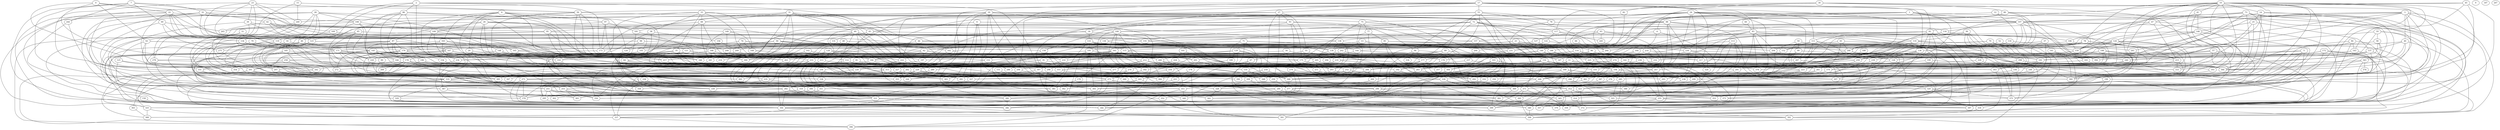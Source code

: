strict graph "gnp_random_graph(400,0.015)" {
0;
1;
2;
3;
4;
5;
6;
7;
8;
9;
10;
11;
12;
13;
14;
15;
16;
17;
18;
19;
20;
21;
22;
23;
24;
25;
26;
27;
28;
29;
30;
31;
32;
33;
34;
35;
36;
37;
38;
39;
40;
41;
42;
43;
44;
45;
46;
47;
48;
49;
50;
51;
52;
53;
54;
55;
56;
57;
58;
59;
60;
61;
62;
63;
64;
65;
66;
67;
68;
69;
70;
71;
72;
73;
74;
75;
76;
77;
78;
79;
80;
81;
82;
83;
84;
85;
86;
87;
88;
89;
90;
91;
92;
93;
94;
95;
96;
97;
98;
99;
100;
101;
102;
103;
104;
105;
106;
107;
108;
109;
110;
111;
112;
113;
114;
115;
116;
117;
118;
119;
120;
121;
122;
123;
124;
125;
126;
127;
128;
129;
130;
131;
132;
133;
134;
135;
136;
137;
138;
139;
140;
141;
142;
143;
144;
145;
146;
147;
148;
149;
150;
151;
152;
153;
154;
155;
156;
157;
158;
159;
160;
161;
162;
163;
164;
165;
166;
167;
168;
169;
170;
171;
172;
173;
174;
175;
176;
177;
178;
179;
180;
181;
182;
183;
184;
185;
186;
187;
188;
189;
190;
191;
192;
193;
194;
195;
196;
197;
198;
199;
200;
201;
202;
203;
204;
205;
206;
207;
208;
209;
210;
211;
212;
213;
214;
215;
216;
217;
218;
219;
220;
221;
222;
223;
224;
225;
226;
227;
228;
229;
230;
231;
232;
233;
234;
235;
236;
237;
238;
239;
240;
241;
242;
243;
244;
245;
246;
247;
248;
249;
250;
251;
252;
253;
254;
255;
256;
257;
258;
259;
260;
261;
262;
263;
264;
265;
266;
267;
268;
269;
270;
271;
272;
273;
274;
275;
276;
277;
278;
279;
280;
281;
282;
283;
284;
285;
286;
287;
288;
289;
290;
291;
292;
293;
294;
295;
296;
297;
298;
299;
300;
301;
302;
303;
304;
305;
306;
307;
308;
309;
310;
311;
312;
313;
314;
315;
316;
317;
318;
319;
320;
321;
322;
323;
324;
325;
326;
327;
328;
329;
330;
331;
332;
333;
334;
335;
336;
337;
338;
339;
340;
341;
342;
343;
344;
345;
346;
347;
348;
349;
350;
351;
352;
353;
354;
355;
356;
357;
358;
359;
360;
361;
362;
363;
364;
365;
366;
367;
368;
369;
370;
371;
372;
373;
374;
375;
376;
377;
378;
379;
380;
381;
382;
383;
384;
385;
386;
387;
388;
389;
390;
391;
392;
393;
394;
395;
396;
397;
398;
399;
0 -- 208  [is_available=True, prob="0.92939100424"];
0 -- 258  [is_available=True, prob="1.0"];
0 -- 228  [is_available=True, prob="0.340381976486"];
0 -- 54  [is_available=True, prob="0.585054663829"];
0 -- 22  [is_available=True, prob="0.161311339192"];
1 -- 162  [is_available=True, prob="0.40248143947"];
1 -- 4  [is_available=True, prob="1.0"];
1 -- 230  [is_available=True, prob="0.202293375229"];
1 -- 231  [is_available=True, prob="0.721437544404"];
1 -- 107  [is_available=True, prob="0.897914541583"];
1 -- 336  [is_available=True, prob="0.517529974452"];
1 -- 372  [is_available=True, prob="1.0"];
1 -- 381  [is_available=True, prob="0.042094801797"];
2 -- 162  [is_available=True, prob="0.402881702137"];
2 -- 173  [is_available=True, prob="0.360700127244"];
2 -- 46  [is_available=True, prob="0.122235196315"];
2 -- 16  [is_available=True, prob="0.560894798943"];
2 -- 307  [is_available=True, prob="0.656414197914"];
2 -- 86  [is_available=True, prob="0.466188240769"];
2 -- 349  [is_available=True, prob="1.0"];
3 -- 392  [is_available=True, prob="0.690721235983"];
3 -- 292  [is_available=True, prob="0.448889804018"];
3 -- 263  [is_available=True, prob="1.0"];
3 -- 40  [is_available=True, prob="0.840005399476"];
3 -- 107  [is_available=True, prob="0.492315537097"];
3 -- 397  [is_available=True, prob="0.188293707864"];
3 -- 366  [is_available=True, prob="0.927988001734"];
3 -- 232  [is_available=True, prob="0.047111530235"];
3 -- 241  [is_available=True, prob="0.819091856967"];
3 -- 317  [is_available=True, prob="0.0892585788039"];
4 -- 271  [is_available=True, prob="0.5332632098"];
4 -- 44  [is_available=True, prob="1.0"];
4 -- 217  [is_available=True, prob="0.569405037937"];
5 -- 240  [is_available=True, prob="1.0"];
5 -- 345  [is_available=True, prob="0.961749698402"];
5 -- 314  [is_available=True, prob="0.310432747996"];
5 -- 323  [is_available=True, prob="1.0"];
5 -- 142  [is_available=True, prob="0.160443315684"];
6 -- 281  [is_available=True, prob="0.0510517614631"];
6 -- 43  [is_available=True, prob="1.0"];
6 -- 310  [is_available=True, prob="0.273037471416"];
6 -- 142  [is_available=True, prob="1.0"];
6 -- 327  [is_available=True, prob="0.612764913843"];
7 -- 32  [is_available=True, prob="0.521811530023"];
7 -- 69  [is_available=True, prob="0.882726180403"];
7 -- 169  [is_available=True, prob="0.660631081866"];
7 -- 364  [is_available=True, prob="0.276479623985"];
7 -- 244  [is_available=True, prob="1.0"];
7 -- 381  [is_available=True, prob="0.277932782257"];
8 -- 64  [is_available=True, prob="0.166014071999"];
8 -- 97  [is_available=True, prob="0.659679668671"];
8 -- 163  [is_available=True, prob="0.180341462025"];
8 -- 232  [is_available=True, prob="0.140299723787"];
8 -- 365  [is_available=True, prob="0.868218755028"];
8 -- 340  [is_available=True, prob="0.811291102353"];
8 -- 281  [is_available=True, prob="1.0"];
8 -- 29  [is_available=True, prob="1.0"];
10 -- 193  [is_available=True, prob="0.39399488301"];
10 -- 194  [is_available=True, prob="0.0516138603513"];
10 -- 323  [is_available=True, prob="1.0"];
10 -- 41  [is_available=True, prob="0.43707355283"];
10 -- 299  [is_available=True, prob="0.234520328389"];
10 -- 386  [is_available=True, prob="0.826270920154"];
10 -- 78  [is_available=True, prob="1.0"];
10 -- 383  [is_available=True, prob="0.945974218741"];
10 -- 14  [is_available=True, prob="1.0"];
10 -- 246  [is_available=True, prob="1.0"];
10 -- 393  [is_available=True, prob="0.189943237781"];
10 -- 344  [is_available=True, prob="0.215702672272"];
10 -- 377  [is_available=True, prob="0.11193459743"];
10 -- 283  [is_available=True, prob="0.946014659027"];
10 -- 191  [is_available=True, prob="1.0"];
11 -- 203  [is_available=True, prob="0.763033206945"];
11 -- 299  [is_available=True, prob="0.362562755564"];
11 -- 332  [is_available=True, prob="0.304314092712"];
11 -- 387  [is_available=True, prob="0.450659613026"];
11 -- 223  [is_available=True, prob="0.517628156111"];
11 -- 255  [is_available=True, prob="0.12299839196"];
12 -- 184  [is_available=True, prob="1.0"];
12 -- 274  [is_available=True, prob="0.063204927289"];
12 -- 75  [is_available=True, prob="1.0"];
13 -- 369  [is_available=True, prob="0.167636675982"];
13 -- 202  [is_available=True, prob="1.0"];
13 -- 197  [is_available=True, prob="0.312927563759"];
13 -- 126  [is_available=True, prob="0.826080208074"];
14 -- 124  [is_available=True, prob="0.671444783398"];
14 -- 333  [is_available=True, prob="0.359164257799"];
14 -- 368  [is_available=True, prob="0.425380687921"];
14 -- 372  [is_available=True, prob="0.279436776579"];
14 -- 25  [is_available=True, prob="0.303372851115"];
14 -- 348  [is_available=True, prob="0.116335711626"];
15 -- 56  [is_available=True, prob="0.70058422031"];
15 -- 249  [is_available=True, prob="1.0"];
15 -- 319  [is_available=True, prob="0.0807475949917"];
16 -- 385  [is_available=True, prob="0.148073623902"];
16 -- 282  [is_available=True, prob="0.947549934643"];
16 -- 165  [is_available=True, prob="0.626013504258"];
17 -- 227  [is_available=True, prob="1.0"];
17 -- 165  [is_available=True, prob="0.728549459204"];
17 -- 136  [is_available=True, prob="0.951875667483"];
17 -- 206  [is_available=True, prob="0.614708757042"];
17 -- 273  [is_available=True, prob="1.0"];
17 -- 18  [is_available=True, prob="0.310425579434"];
17 -- 83  [is_available=True, prob="0.145365587739"];
17 -- 244  [is_available=True, prob="0.41435877466"];
17 -- 53  [is_available=True, prob="1.0"];
17 -- 246  [is_available=True, prob="0.39162761781"];
17 -- 27  [is_available=True, prob="0.56290272887"];
17 -- 92  [is_available=True, prob="0.698025073179"];
17 -- 317  [is_available=True, prob="0.571237194462"];
18 -- 296  [is_available=True, prob="0.216209493958"];
18 -- 203  [is_available=True, prob="1.0"];
18 -- 133  [is_available=True, prob="0.253871605754"];
18 -- 222  [is_available=True, prob="0.291928073207"];
19 -- 320  [is_available=True, prob="0.278411200529"];
19 -- 353  [is_available=True, prob="1.0"];
19 -- 58  [is_available=True, prob="0.156509722068"];
19 -- 394  [is_available=True, prob="0.618486332202"];
19 -- 191  [is_available=True, prob="0.22886860485"];
20 -- 393  [is_available=True, prob="0.181496906787"];
20 -- 322  [is_available=True, prob="0.0745856936515"];
20 -- 231  [is_available=True, prob="0.224715563188"];
20 -- 380  [is_available=True, prob="1.0"];
20 -- 173  [is_available=True, prob="0.406673480691"];
20 -- 83  [is_available=True, prob="1.0"];
20 -- 213  [is_available=True, prob="0.548926120652"];
20 -- 377  [is_available=True, prob="1.0"];
20 -- 88  [is_available=True, prob="0.962954045424"];
20 -- 313  [is_available=True, prob="1.0"];
20 -- 123  [is_available=True, prob="0.356422555934"];
20 -- 284  [is_available=True, prob="0.191776721095"];
21 -- 96  [is_available=True, prob="0.456699107752"];
21 -- 132  [is_available=True, prob="1.0"];
21 -- 147  [is_available=True, prob="1.0"];
21 -- 247  [is_available=True, prob="0.616401544592"];
21 -- 188  [is_available=True, prob="1.0"];
21 -- 62  [is_available=True, prob="1.0"];
22 -- 203  [is_available=True, prob="0.895050405786"];
22 -- 134  [is_available=True, prob="1.0"];
22 -- 139  [is_available=True, prob="0.89208007441"];
22 -- 108  [is_available=True, prob="0.484795593998"];
22 -- 119  [is_available=True, prob="0.648232947293"];
22 -- 344  [is_available=True, prob="1.0"];
22 -- 331  [is_available=True, prob="0.453833568317"];
22 -- 123  [is_available=True, prob="0.6226794958"];
23 -- 39  [is_available=True, prob="0.713291138244"];
23 -- 338  [is_available=True, prob="1.0"];
23 -- 278  [is_available=True, prob="0.105889472391"];
23 -- 217  [is_available=True, prob="1.0"];
23 -- 56  [is_available=True, prob="1.0"];
23 -- 153  [is_available=True, prob="0.231215159258"];
23 -- 249  [is_available=True, prob="1.0"];
23 -- 158  [is_available=True, prob="0.564317848879"];
24 -- 139  [is_available=True, prob="0.279642539964"];
24 -- 330  [is_available=True, prob="0.498421890028"];
24 -- 107  [is_available=True, prob="0.865908491723"];
24 -- 306  [is_available=True, prob="0.158924293905"];
24 -- 111  [is_available=True, prob="1.0"];
24 -- 114  [is_available=True, prob="0.0459815874838"];
24 -- 341  [is_available=True, prob="0.935834419145"];
24 -- 183  [is_available=True, prob="0.659682108065"];
24 -- 281  [is_available=True, prob="0.333105436593"];
24 -- 346  [is_available=True, prob="1.0"];
24 -- 94  [is_available=True, prob="0.239768455588"];
24 -- 287  [is_available=True, prob="1.0"];
25 -- 384  [is_available=True, prob="0.497362007872"];
25 -- 137  [is_available=True, prob="1.0"];
25 -- 146  [is_available=True, prob="1.0"];
25 -- 247  [is_available=True, prob="0.577329418432"];
26 -- 229  [is_available=True, prob="0.865887208282"];
26 -- 206  [is_available=True, prob="0.796357868653"];
26 -- 149  [is_available=True, prob="0.666079752724"];
26 -- 150  [is_available=True, prob="0.348071673626"];
26 -- 87  [is_available=True, prob="0.110066636884"];
26 -- 346  [is_available=True, prob="0.454163761092"];
26 -- 159  [is_available=True, prob="1.0"];
27 -- 385  [is_available=True, prob="1.0"];
27 -- 93  [is_available=True, prob="0.788130140109"];
27 -- 55  [is_available=True, prob="1.0"];
27 -- 218  [is_available=True, prob="1.0"];
27 -- 250  [is_available=True, prob="0.78543426383"];
27 -- 222  [is_available=True, prob="0.991859503268"];
28 -- 322  [is_available=True, prob="1.0"];
28 -- 228  [is_available=True, prob="0.546325161507"];
28 -- 325  [is_available=True, prob="1.0"];
28 -- 134  [is_available=True, prob="1.0"];
28 -- 108  [is_available=True, prob="0.674385148481"];
28 -- 365  [is_available=True, prob="0.213237422869"];
28 -- 148  [is_available=True, prob="1.0"];
28 -- 119  [is_available=True, prob="0.0832941284709"];
28 -- 120  [is_available=True, prob="0.574090802448"];
29 -- 378  [is_available=True, prob="1.0"];
29 -- 91  [is_available=True, prob="0.858814396037"];
29 -- 243  [is_available=True, prob="0.4878717499"];
30 -- 368  [is_available=True, prob="0.776588009191"];
30 -- 300  [is_available=True, prob="0.26505341093"];
30 -- 80  [is_available=True, prob="0.892550192757"];
30 -- 82  [is_available=True, prob="0.613914081477"];
30 -- 340  [is_available=True, prob="0.382161602989"];
30 -- 117  [is_available=True, prob="0.721449557574"];
31 -- 68  [is_available=True, prob="1.0"];
31 -- 393  [is_available=True, prob="0.102039000333"];
31 -- 43  [is_available=True, prob="0.228834855553"];
31 -- 49  [is_available=True, prob="0.795662275316"];
31 -- 181  [is_available=True, prob="1.0"];
31 -- 356  [is_available=True, prob="0.659365222813"];
31 -- 378  [is_available=True, prob="1.0"];
31 -- 222  [is_available=True, prob="0.438383469761"];
31 -- 223  [is_available=True, prob="0.308996443029"];
32 -- 386  [is_available=True, prob="0.0215180115918"];
32 -- 167  [is_available=True, prob="0.733362957103"];
32 -- 42  [is_available=True, prob="0.842165107228"];
32 -- 44  [is_available=True, prob="0.688396211107"];
32 -- 115  [is_available=True, prob="1.0"];
32 -- 340  [is_available=True, prob="0.0891888850916"];
32 -- 347  [is_available=True, prob="0.591688962946"];
33 -- 225  [is_available=True, prob="0.828753373365"];
33 -- 35  [is_available=True, prob="1.0"];
33 -- 68  [is_available=True, prob="1.0"];
33 -- 38  [is_available=True, prob="0.534852578891"];
33 -- 168  [is_available=True, prob="0.763942671394"];
33 -- 200  [is_available=True, prob="0.607131342112"];
33 -- 339  [is_available=True, prob="0.123362380348"];
33 -- 184  [is_available=True, prob="0.484287591752"];
33 -- 249  [is_available=True, prob="0.59345146618"];
34 -- 240  [is_available=True, prob="1.0"];
34 -- 258  [is_available=True, prob="0.750722913953"];
34 -- 203  [is_available=True, prob="1.0"];
35 -- 322  [is_available=True, prob="0.672525292963"];
35 -- 228  [is_available=True, prob="0.104367843328"];
35 -- 166  [is_available=True, prob="0.281554137623"];
35 -- 263  [is_available=True, prob="0.278212019945"];
35 -- 283  [is_available=True, prob="0.0653401768052"];
35 -- 316  [is_available=True, prob="0.0200225485499"];
35 -- 254  [is_available=True, prob="0.0874103610492"];
36 -- 226  [is_available=True, prob="0.760210781977"];
36 -- 361  [is_available=True, prob="0.183590521111"];
36 -- 298  [is_available=True, prob="0.140880982663"];
36 -- 110  [is_available=True, prob="0.394180852477"];
36 -- 147  [is_available=True, prob="0.139451117832"];
36 -- 308  [is_available=True, prob="0.977792718768"];
37 -- 200  [is_available=True, prob="0.735398446111"];
37 -- 299  [is_available=True, prob="0.189485141194"];
37 -- 141  [is_available=True, prob="1.0"];
37 -- 191  [is_available=True, prob="1.0"];
38 -- 235  [is_available=True, prob="1.0"];
38 -- 156  [is_available=True, prob="1.0"];
38 -- 395  [is_available=True, prob="0.0342506227476"];
39 -- 274  [is_available=True, prob="0.7406909064"];
39 -- 327  [is_available=True, prob="1.0"];
39 -- 100  [is_available=True, prob="1.0"];
39 -- 278  [is_available=True, prob="1.0"];
40 -- 264  [is_available=True, prob="0.562644405108"];
40 -- 137  [is_available=True, prob="0.412625205487"];
40 -- 398  [is_available=True, prob="0.762774739824"];
40 -- 366  [is_available=True, prob="1.0"];
40 -- 343  [is_available=True, prob="0.978951069002"];
41 -- 193  [is_available=True, prob="0.623139229835"];
41 -- 146  [is_available=True, prob="0.906671717979"];
41 -- 47  [is_available=True, prob="0.178114356405"];
42 -- 105  [is_available=True, prob="0.581803393493"];
42 -- 212  [is_available=True, prob="0.684543355921"];
42 -- 265  [is_available=True, prob="0.914744322834"];
42 -- 188  [is_available=True, prob="0.161605051907"];
42 -- 95  [is_available=True, prob="0.363572449184"];
43 -- 359  [is_available=True, prob="0.000953398810205"];
43 -- 300  [is_available=True, prob="0.474658934426"];
43 -- 155  [is_available=True, prob="1.0"];
43 -- 254  [is_available=True, prob="0.841265238282"];
44 -- 364  [is_available=True, prob="0.533837503065"];
44 -- 202  [is_available=True, prob="0.979378536071"];
45 -- 56  [is_available=True, prob="0.449765900934"];
45 -- 345  [is_available=True, prob="0.630917604045"];
45 -- 159  [is_available=True, prob="0.60969483052"];
45 -- 207  [is_available=True, prob="0.98033112088"];
45 -- 143  [is_available=True, prob="0.914822349481"];
46 -- 263  [is_available=True, prob="1.0"];
46 -- 361  [is_available=True, prob="0.141127248668"];
46 -- 311  [is_available=True, prob="0.528537338613"];
46 -- 378  [is_available=True, prob="0.331922712815"];
46 -- 62  [is_available=True, prob="0.535875558268"];
47 -- 92  [is_available=True, prob="0.465950398127"];
47 -- 205  [is_available=True, prob="1.0"];
47 -- 345  [is_available=True, prob="0.435638848013"];
47 -- 215  [is_available=True, prob="1.0"];
48 -- 264  [is_available=True, prob="0.66802939839"];
48 -- 315  [is_available=True, prob="1.0"];
48 -- 251  [is_available=True, prob="1.0"];
48 -- 337  [is_available=True, prob="0.00618804515914"];
49 -- 192  [is_available=True, prob="0.691670346406"];
49 -- 131  [is_available=True, prob="0.286977697227"];
49 -- 166  [is_available=True, prob="1.0"];
49 -- 327  [is_available=True, prob="1.0"];
49 -- 300  [is_available=True, prob="1.0"];
49 -- 140  [is_available=True, prob="0.108609646946"];
49 -- 81  [is_available=True, prob="0.689625464366"];
49 -- 122  [is_available=True, prob="0.606872671661"];
49 -- 315  [is_available=True, prob="0.785146965474"];
50 -- 326  [is_available=True, prob="1.0"];
50 -- 234  [is_available=True, prob="0.577103722112"];
50 -- 152  [is_available=True, prob="0.251802264656"];
50 -- 277  [is_available=True, prob="0.403573294052"];
50 -- 120  [is_available=True, prob="0.79973488977"];
50 -- 121  [is_available=True, prob="0.604910654665"];
51 -- 399  [is_available=True, prob="0.219392407277"];
51 -- 54  [is_available=True, prob="0.176166101458"];
51 -- 135  [is_available=True, prob="1.0"];
52 -- 375  [is_available=True, prob="1.0"];
52 -- 231  [is_available=True, prob="1.0"];
53 -- 264  [is_available=True, prob="0.00798327549221"];
53 -- 76  [is_available=True, prob="1.0"];
53 -- 109  [is_available=True, prob="0.721475074574"];
53 -- 371  [is_available=True, prob="1.0"];
53 -- 89  [is_available=True, prob="1.0"];
53 -- 153  [is_available=True, prob="0.822991856743"];
53 -- 284  [is_available=True, prob="0.792585555504"];
53 -- 158  [is_available=True, prob="1.0"];
54 -- 354  [is_available=True, prob="0.881037614004"];
54 -- 165  [is_available=True, prob="0.488161268286"];
54 -- 170  [is_available=True, prob="1.0"];
54 -- 273  [is_available=True, prob="0.548319422181"];
54 -- 125  [is_available=True, prob="0.0772093240918"];
55 -- 335  [is_available=True, prob="1.0"];
55 -- 67  [is_available=True, prob="0.290151478124"];
55 -- 175  [is_available=True, prob="1.0"];
56 -- 257  [is_available=True, prob="0.838427013834"];
56 -- 75  [is_available=True, prob="0.80464469934"];
56 -- 272  [is_available=True, prob="0.297242345341"];
56 -- 112  [is_available=True, prob="0.137262169725"];
56 -- 210  [is_available=True, prob="0.0254854876048"];
56 -- 191  [is_available=True, prob="0.717393819973"];
57 -- 177  [is_available=True, prob="1.0"];
57 -- 397  [is_available=True, prob="1.0"];
57 -- 126  [is_available=True, prob="0.0973979596561"];
57 -- 255  [is_available=True, prob="0.723046980181"];
58 -- 168  [is_available=True, prob="1.0"];
58 -- 248  [is_available=True, prob="1.0"];
58 -- 348  [is_available=True, prob="1.0"];
58 -- 333  [is_available=True, prob="0.985482812746"];
59 -- 362  [is_available=True, prob="0.963803949756"];
59 -- 99  [is_available=True, prob="1.0"];
59 -- 204  [is_available=True, prob="0.936803872699"];
59 -- 357  [is_available=True, prob="1.0"];
59 -- 397  [is_available=True, prob="0.342803521886"];
60 -- 83  [is_available=True, prob="0.301917056161"];
61 -- 105  [is_available=True, prob="1.0"];
61 -- 238  [is_available=True, prob="0.76047717273"];
61 -- 190  [is_available=True, prob="1.0"];
61 -- 246  [is_available=True, prob="1.0"];
62 -- 326  [is_available=True, prob="1.0"];
62 -- 197  [is_available=True, prob="0.4314761997"];
62 -- 294  [is_available=True, prob="0.872110013355"];
62 -- 233  [is_available=True, prob="1.0"];
62 -- 333  [is_available=True, prob="0.401586271903"];
62 -- 176  [is_available=True, prob="0.582964139993"];
62 -- 222  [is_available=True, prob="0.151595227026"];
63 -- 293  [is_available=True, prob="1.0"];
63 -- 140  [is_available=True, prob="0.486447518276"];
63 -- 245  [is_available=True, prob="0.0054284005031"];
63 -- 394  [is_available=True, prob="0.269019301691"];
63 -- 127  [is_available=True, prob="0.345153877295"];
64 -- 384  [is_available=True, prob="1.0"];
64 -- 286  [is_available=True, prob="0.122695414676"];
65 -- 383  [is_available=True, prob="0.596558435261"];
65 -- 155  [is_available=True, prob="0.814394544906"];
65 -- 220  [is_available=True, prob="0.870069745933"];
65 -- 251  [is_available=True, prob="0.961807507267"];
65 -- 227  [is_available=True, prob="0.890470971774"];
66 -- 96  [is_available=True, prob="0.150931784492"];
67 -- 306  [is_available=True, prob="0.600979142389"];
67 -- 135  [is_available=True, prob="0.248359830344"];
67 -- 364  [is_available=True, prob="0.358358846799"];
67 -- 174  [is_available=True, prob="1.0"];
68 -- 233  [is_available=True, prob="0.173079254948"];
68 -- 138  [is_available=True, prob="0.248921486901"];
68 -- 341  [is_available=True, prob="0.732264437469"];
68 -- 362  [is_available=True, prob="1.0"];
68 -- 95  [is_available=True, prob="0.800545028301"];
69 -- 275  [is_available=True, prob="0.691328619709"];
69 -- 265  [is_available=True, prob="0.607710719208"];
69 -- 167  [is_available=True, prob="0.197100371188"];
69 -- 305  [is_available=True, prob="1.0"];
70 -- 115  [is_available=True, prob="0.638911077796"];
70 -- 360  [is_available=True, prob="1.0"];
70 -- 393  [is_available=True, prob="1.0"];
70 -- 275  [is_available=True, prob="1.0"];
70 -- 310  [is_available=True, prob="0.148600510981"];
70 -- 280  [is_available=True, prob="0.142551715183"];
71 -- 384  [is_available=True, prob="0.095951526636"];
71 -- 165  [is_available=True, prob="0.852498970592"];
71 -- 232  [is_available=True, prob="0.284910027655"];
71 -- 170  [is_available=True, prob="1.0"];
71 -- 398  [is_available=True, prob="1.0"];
71 -- 144  [is_available=True, prob="0.28386872823"];
71 -- 189  [is_available=True, prob="1.0"];
72 -- 265  [is_available=True, prob="1.0"];
72 -- 177  [is_available=True, prob="0.518226785877"];
72 -- 274  [is_available=True, prob="1.0"];
72 -- 117  [is_available=True, prob="0.477484053945"];
72 -- 184  [is_available=True, prob="0.0383207883458"];
72 -- 186  [is_available=True, prob="1.0"];
72 -- 155  [is_available=True, prob="0.488403045072"];
72 -- 248  [is_available=True, prob="1.0"];
73 -- 373  [is_available=True, prob="0.512070317469"];
73 -- 106  [is_available=True, prob="0.316862870276"];
73 -- 107  [is_available=True, prob="0.291859231037"];
73 -- 366  [is_available=True, prob="0.017348048273"];
73 -- 372  [is_available=True, prob="1.0"];
73 -- 309  [is_available=True, prob="0.474538286482"];
73 -- 343  [is_available=True, prob="0.523262685824"];
73 -- 159  [is_available=True, prob="1.0"];
73 -- 247  [is_available=True, prob="0.152195179666"];
74 -- 162  [is_available=True, prob="0.260555434927"];
74 -- 295  [is_available=True, prob="0.0767289001684"];
74 -- 168  [is_available=True, prob="0.837121092901"];
74 -- 209  [is_available=True, prob="0.30398436715"];
74 -- 177  [is_available=True, prob="0.508480331171"];
74 -- 246  [is_available=True, prob="1.0"];
74 -- 362  [is_available=True, prob="0.403938711584"];
75 -- 384  [is_available=True, prob="0.0806537659581"];
75 -- 359  [is_available=True, prob="0.260419864205"];
75 -- 77  [is_available=True, prob="0.387483494888"];
75 -- 205  [is_available=True, prob="1.0"];
76 -- 292  [is_available=True, prob="0.920027110824"];
76 -- 116  [is_available=True, prob="0.929101721905"];
77 -- 283  [is_available=True, prob="0.577157641751"];
77 -- 85  [is_available=True, prob="0.828166862511"];
77 -- 175  [is_available=True, prob="0.600337388809"];
78 -- 198  [is_available=True, prob="0.147321610983"];
78 -- 167  [is_available=True, prob="0.579245527554"];
78 -- 136  [is_available=True, prob="0.418262215181"];
78 -- 327  [is_available=True, prob="0.697267967221"];
78 -- 232  [is_available=True, prob="0.507333554843"];
78 -- 215  [is_available=True, prob="0.802578378884"];
78 -- 152  [is_available=True, prob="0.708101942842"];
79 -- 145  [is_available=True, prob="0.919417207252"];
79 -- 251  [is_available=True, prob="0.570517867821"];
80 -- 139  [is_available=True, prob="1.0"];
80 -- 337  [is_available=True, prob="1.0"];
80 -- 88  [is_available=True, prob="1.0"];
80 -- 91  [is_available=True, prob="0.757580846112"];
80 -- 286  [is_available=True, prob="1.0"];
80 -- 351  [is_available=True, prob="0.321622805061"];
81 -- 296  [is_available=True, prob="0.426550869336"];
81 -- 371  [is_available=True, prob="0.792341650932"];
81 -- 292  [is_available=True, prob="0.254357200187"];
82 -- 140  [is_available=True, prob="0.860648893145"];
83 -- 291  [is_available=True, prob="0.222245832759"];
83 -- 164  [is_available=True, prob="1.0"];
83 -- 396  [is_available=True, prob="0.480287552589"];
83 -- 106  [is_available=True, prob="0.876508337706"];
83 -- 204  [is_available=True, prob="0.428263075762"];
83 -- 270  [is_available=True, prob="0.96062655478"];
83 -- 207  [is_available=True, prob="0.51970475739"];
83 -- 376  [is_available=True, prob="0.846587092054"];
84 -- 312  [is_available=True, prob="1.0"];
84 -- 344  [is_available=True, prob="0.04174628699"];
84 -- 359  [is_available=True, prob="0.974528891864"];
84 -- 366  [is_available=True, prob="0.616292093665"];
84 -- 143  [is_available=True, prob="0.963762657411"];
85 -- 293  [is_available=True, prob="0.348455825488"];
85 -- 230  [is_available=True, prob="1.0"];
85 -- 135  [is_available=True, prob="0.0655529129933"];
85 -- 373  [is_available=True, prob="1.0"];
85 -- 186  [is_available=True, prob="0.292611922972"];
86 -- 196  [is_available=True, prob="1.0"];
86 -- 108  [is_available=True, prob="0.244586327714"];
86 -- 376  [is_available=True, prob="1.0"];
86 -- 345  [is_available=True, prob="1.0"];
86 -- 90  [is_available=True, prob="0.613796125568"];
86 -- 154  [is_available=True, prob="0.341288370262"];
86 -- 222  [is_available=True, prob="0.94135378878"];
87 -- 227  [is_available=True, prob="0.276729054009"];
87 -- 262  [is_available=True, prob="0.254285709184"];
87 -- 170  [is_available=True, prob="0.081006531635"];
87 -- 253  [is_available=True, prob="0.604200985513"];
87 -- 378  [is_available=True, prob="0.719852072517"];
87 -- 121  [is_available=True, prob="1.0"];
87 -- 220  [is_available=True, prob="0.634219930134"];
87 -- 234  [is_available=True, prob="0.745959301604"];
88 -- 321  [is_available=True, prob="0.837177145747"];
88 -- 100  [is_available=True, prob="0.449563157089"];
88 -- 230  [is_available=True, prob="0.96071780932"];
88 -- 264  [is_available=True, prob="0.608906118297"];
88 -- 365  [is_available=True, prob="0.296858907056"];
88 -- 110  [is_available=True, prob="0.951729271739"];
88 -- 175  [is_available=True, prob="1.0"];
88 -- 368  [is_available=True, prob="0.731854256066"];
89 -- 326  [is_available=True, prob="1.0"];
89 -- 392  [is_available=True, prob="1.0"];
89 -- 366  [is_available=True, prob="0.040645887499"];
89 -- 182  [is_available=True, prob="1.0"];
89 -- 341  [is_available=True, prob="0.346544988441"];
90 -- 326  [is_available=True, prob="1.0"];
90 -- 269  [is_available=True, prob="0.565826309911"];
91 -- 243  [is_available=True, prob="1.0"];
91 -- 229  [is_available=True, prob="1.0"];
92 -- 290  [is_available=True, prob="0.912016278334"];
92 -- 355  [is_available=True, prob="1.0"];
92 -- 136  [is_available=True, prob="0.45187201077"];
92 -- 386  [is_available=True, prob="0.149732063981"];
92 -- 207  [is_available=True, prob="0.976161799315"];
92 -- 111  [is_available=True, prob="0.56270184206"];
92 -- 274  [is_available=True, prob="0.424141862641"];
92 -- 375  [is_available=True, prob="0.0763021960056"];
92 -- 155  [is_available=True, prob="0.268003626619"];
93 -- 194  [is_available=True, prob="0.453333659224"];
93 -- 100  [is_available=True, prob="0.536209225137"];
93 -- 237  [is_available=True, prob="1.0"];
93 -- 175  [is_available=True, prob="1.0"];
93 -- 178  [is_available=True, prob="0.891767821755"];
93 -- 228  [is_available=True, prob="1.0"];
93 -- 94  [is_available=True, prob="0.334833351609"];
94 -- 334  [is_available=True, prob="0.826949019792"];
94 -- 177  [is_available=True, prob="0.442238151766"];
94 -- 302  [is_available=True, prob="0.386672055356"];
94 -- 312  [is_available=True, prob="0.749111516723"];
95 -- 130  [is_available=True, prob="0.28654052957"];
95 -- 297  [is_available=True, prob="1.0"];
95 -- 303  [is_available=True, prob="0.422852770496"];
95 -- 175  [is_available=True, prob="0.191367384101"];
95 -- 381  [is_available=True, prob="0.0273885589136"];
96 -- 225  [is_available=True, prob="0.571409002081"];
96 -- 236  [is_available=True, prob="1.0"];
96 -- 112  [is_available=True, prob="0.195430929852"];
96 -- 177  [is_available=True, prob="1.0"];
96 -- 287  [is_available=True, prob="0.0325422433349"];
97 -- 181  [is_available=True, prob="0.752159403585"];
97 -- 384  [is_available=True, prob="0.413376668597"];
97 -- 109  [is_available=True, prob="1.0"];
97 -- 173  [is_available=True, prob="0.979011108374"];
98 -- 120  [is_available=True, prob="0.921555787314"];
98 -- 161  [is_available=True, prob="0.519180842043"];
98 -- 367  [is_available=True, prob="0.614387606418"];
99 -- 373  [is_available=True, prob="0.615849916352"];
99 -- 238  [is_available=True, prob="0.672345762736"];
99 -- 191  [is_available=True, prob="0.996360909014"];
100 -- 320  [is_available=True, prob="0.466464017807"];
100 -- 161  [is_available=True, prob="0.525564366676"];
100 -- 134  [is_available=True, prob="0.143420924136"];
100 -- 295  [is_available=True, prob="0.674027576807"];
100 -- 182  [is_available=True, prob="0.782835097281"];
100 -- 311  [is_available=True, prob="0.779751339806"];
101 -- 224  [is_available=True, prob="0.0973643698526"];
101 -- 268  [is_available=True, prob="0.75522914839"];
101 -- 303  [is_available=True, prob="0.192840528337"];
102 -- 290  [is_available=True, prob="0.180698056595"];
102 -- 205  [is_available=True, prob="1.0"];
102 -- 310  [is_available=True, prob="1.0"];
103 -- 304  [is_available=True, prob="1.0"];
103 -- 250  [is_available=True, prob="0.254383880085"];
103 -- 370  [is_available=True, prob="0.985283073972"];
104 -- 351  [is_available=True, prob="1.0"];
105 -- 220  [is_available=True, prob="0.611213268439"];
106 -- 202  [is_available=True, prob="0.915415806648"];
106 -- 380  [is_available=True, prob="1.0"];
106 -- 159  [is_available=True, prob="0.0527207648639"];
107 -- 225  [is_available=True, prob="1.0"];
107 -- 138  [is_available=True, prob="0.244034300999"];
107 -- 206  [is_available=True, prob="0.476675102408"];
107 -- 175  [is_available=True, prob="0.810100171511"];
107 -- 208  [is_available=True, prob="0.930461497312"];
107 -- 370  [is_available=True, prob="0.405338228571"];
107 -- 116  [is_available=True, prob="0.279596999403"];
107 -- 214  [is_available=True, prob="1.0"];
107 -- 183  [is_available=True, prob="0.459663020788"];
108 -- 166  [is_available=True, prob="0.17284932031"];
108 -- 169  [is_available=True, prob="0.903234285176"];
108 -- 396  [is_available=True, prob="1.0"];
108 -- 109  [is_available=True, prob="0.953112528863"];
108 -- 220  [is_available=True, prob="0.405696213598"];
109 -- 256  [is_available=True, prob="0.116145791118"];
109 -- 358  [is_available=True, prob="1.0"];
109 -- 271  [is_available=True, prob="1.0"];
109 -- 119  [is_available=True, prob="0.719861868607"];
110 -- 360  [is_available=True, prob="0.0488696399347"];
110 -- 144  [is_available=True, prob="1.0"];
110 -- 241  [is_available=True, prob="0.00926339197505"];
110 -- 315  [is_available=True, prob="0.764272513692"];
110 -- 223  [is_available=True, prob="0.395599690087"];
111 -- 209  [is_available=True, prob="0.412349545823"];
111 -- 328  [is_available=True, prob="0.30387386195"];
111 -- 369  [is_available=True, prob="0.0462860120864"];
111 -- 152  [is_available=True, prob="0.435711404298"];
111 -- 287  [is_available=True, prob="1.0"];
111 -- 285  [is_available=True, prob="0.441087449094"];
111 -- 255  [is_available=True, prob="0.455625414416"];
112 -- 348  [is_available=True, prob="0.91236289189"];
112 -- 277  [is_available=True, prob="1.0"];
112 -- 328  [is_available=True, prob="0.977816228646"];
113 -- 288  [is_available=True, prob="0.716776929196"];
113 -- 292  [is_available=True, prob="0.343043302194"];
113 -- 203  [is_available=True, prob="0.143946240829"];
113 -- 164  [is_available=True, prob="1.0"];
113 -- 398  [is_available=True, prob="1.0"];
114 -- 216  [is_available=True, prob="0.354224660688"];
114 -- 234  [is_available=True, prob="0.656592464647"];
114 -- 339  [is_available=True, prob="1.0"];
114 -- 142  [is_available=True, prob="0.421990126812"];
115 -- 197  [is_available=True, prob="1.0"];
115 -- 266  [is_available=True, prob="0.924675822025"];
115 -- 337  [is_available=True, prob="1.0"];
115 -- 219  [is_available=True, prob="0.149251650112"];
116 -- 124  [is_available=True, prob="0.113568150393"];
116 -- 228  [is_available=True, prob="0.704388160611"];
116 -- 257  [is_available=True, prob="0.0588152391509"];
117 -- 353  [is_available=True, prob="0.835700953205"];
117 -- 130  [is_available=True, prob="0.127081757487"];
117 -- 245  [is_available=True, prob="1.0"];
117 -- 122  [is_available=True, prob="0.355964097659"];
118 -- 264  [is_available=True, prob="0.428422337984"];
118 -- 318  [is_available=True, prob="0.766973012349"];
118 -- 246  [is_available=True, prob="1.0"];
119 -- 361  [is_available=True, prob="1.0"];
119 -- 171  [is_available=True, prob="0.156742469271"];
119 -- 302  [is_available=True, prob="0.73806303583"];
119 -- 210  [is_available=True, prob="1.0"];
120 -- 339  [is_available=True, prob="0.406906698005"];
121 -- 229  [is_available=True, prob="0.248813082474"];
121 -- 380  [is_available=True, prob="0.561315785438"];
121 -- 142  [is_available=True, prob="0.430040784752"];
121 -- 273  [is_available=True, prob="0.932483431758"];
121 -- 310  [is_available=True, prob="1.0"];
121 -- 184  [is_available=True, prob="0.154149423675"];
121 -- 348  [is_available=True, prob="0.0438221668729"];
122 -- 290  [is_available=True, prob="1.0"];
122 -- 204  [is_available=True, prob="0.0453535200883"];
123 -- 355  [is_available=True, prob="0.284448523631"];
123 -- 264  [is_available=True, prob="0.350162130293"];
123 -- 243  [is_available=True, prob="0.678285458182"];
123 -- 246  [is_available=True, prob="0.0770337112677"];
123 -- 344  [is_available=True, prob="0.72244522749"];
123 -- 185  [is_available=True, prob="0.268302444639"];
124 -- 192  [is_available=True, prob="1.0"];
124 -- 259  [is_available=True, prob="0.675154351313"];
124 -- 332  [is_available=True, prob="0.724529537977"];
124 -- 173  [is_available=True, prob="1.0"];
124 -- 303  [is_available=True, prob="1.0"];
124 -- 215  [is_available=True, prob="0.187724577501"];
124 -- 186  [is_available=True, prob="1.0"];
124 -- 159  [is_available=True, prob="0.773169304296"];
125 -- 329  [is_available=True, prob="1.0"];
125 -- 242  [is_available=True, prob="1.0"];
125 -- 385  [is_available=True, prob="1.0"];
126 -- 352  [is_available=True, prob="0.940288954223"];
126 -- 379  [is_available=True, prob="0.00854092190276"];
127 -- 161  [is_available=True, prob="0.04156496928"];
127 -- 293  [is_available=True, prob="0.871739662092"];
128 -- 263  [is_available=True, prob="0.292854678398"];
128 -- 295  [is_available=True, prob="1.0"];
128 -- 335  [is_available=True, prob="0.0137621046977"];
128 -- 147  [is_available=True, prob="1.0"];
128 -- 235  [is_available=True, prob="0.740450570847"];
129 -- 290  [is_available=True, prob="0.962914898847"];
129 -- 307  [is_available=True, prob="0.448091172177"];
129 -- 243  [is_available=True, prob="0.577027562829"];
129 -- 372  [is_available=True, prob="1.0"];
129 -- 153  [is_available=True, prob="0.514908516346"];
129 -- 189  [is_available=True, prob="1.0"];
130 -- 195  [is_available=True, prob="0.474120211374"];
130 -- 231  [is_available=True, prob="0.534489529191"];
130 -- 139  [is_available=True, prob="0.0978404281835"];
130 -- 318  [is_available=True, prob="0.5048897463"];
131 -- 139  [is_available=True, prob="0.747419579007"];
131 -- 305  [is_available=True, prob="0.187986209034"];
132 -- 160  [is_available=True, prob="0.770969552142"];
132 -- 288  [is_available=True, prob="1.0"];
132 -- 194  [is_available=True, prob="0.969751497401"];
132 -- 326  [is_available=True, prob="0.783557443727"];
132 -- 369  [is_available=True, prob="0.562561285467"];
132 -- 243  [is_available=True, prob="1.0"];
132 -- 247  [is_available=True, prob="0.610072529106"];
132 -- 282  [is_available=True, prob="1.0"];
133 -- 291  [is_available=True, prob="0.565961295808"];
133 -- 195  [is_available=True, prob="0.449387961546"];
133 -- 212  [is_available=True, prob="0.370596984251"];
133 -- 214  [is_available=True, prob="1.0"];
133 -- 381  [is_available=True, prob="0.13778026493"];
133 -- 158  [is_available=True, prob="0.235194174975"];
134 -- 171  [is_available=True, prob="0.607887412852"];
134 -- 301  [is_available=True, prob="0.606052998161"];
134 -- 206  [is_available=True, prob="0.313173334249"];
134 -- 315  [is_available=True, prob="0.424785007258"];
134 -- 319  [is_available=True, prob="1.0"];
135 -- 368  [is_available=True, prob="0.207644394166"];
135 -- 308  [is_available=True, prob="0.146194812574"];
135 -- 250  [is_available=True, prob="0.969013826572"];
136 -- 322  [is_available=True, prob="0.427480658519"];
136 -- 259  [is_available=True, prob="0.809905658912"];
136 -- 293  [is_available=True, prob="1.0"];
136 -- 263  [is_available=True, prob="1.0"];
136 -- 276  [is_available=True, prob="1.0"];
136 -- 313  [is_available=True, prob="0.544288526027"];
137 -- 268  [is_available=True, prob="0.0484403645237"];
137 -- 240  [is_available=True, prob="0.165132406868"];
137 -- 277  [is_available=True, prob="0.607569405279"];
137 -- 346  [is_available=True, prob="0.851564361755"];
137 -- 318  [is_available=True, prob="0.96691875175"];
138 -- 139  [is_available=True, prob="0.935615380705"];
138 -- 296  [is_available=True, prob="0.942313315705"];
138 -- 399  [is_available=True, prob="1.0"];
138 -- 195  [is_available=True, prob="0.447304633691"];
139 -- 206  [is_available=True, prob="1.0"];
139 -- 371  [is_available=True, prob="0.605074406071"];
139 -- 219  [is_available=True, prob="0.508482971524"];
140 -- 364  [is_available=True, prob="0.961213783437"];
140 -- 210  [is_available=True, prob="0.359801411859"];
140 -- 304  [is_available=True, prob="1.0"];
140 -- 317  [is_available=True, prob="0.79425561307"];
140 -- 382  [is_available=True, prob="1.0"];
141 -- 375  [is_available=True, prob="0.964666424882"];
141 -- 183  [is_available=True, prob="0.253052496107"];
142 -- 288  [is_available=True, prob="1.0"];
142 -- 366  [is_available=True, prob="0.341083215155"];
143 -- 360  [is_available=True, prob="0.106687248542"];
143 -- 219  [is_available=True, prob="0.522724140301"];
144 -- 178  [is_available=True, prob="0.158118291129"];
144 -- 342  [is_available=True, prob="0.86632743074"];
144 -- 270  [is_available=True, prob="0.00900532057576"];
145 -- 272  [is_available=True, prob="0.877808861234"];
145 -- 292  [is_available=True, prob="1.0"];
145 -- 166  [is_available=True, prob="0.407139645891"];
145 -- 300  [is_available=True, prob="0.288796371357"];
145 -- 240  [is_available=True, prob="0.248443370014"];
145 -- 178  [is_available=True, prob="0.503896981799"];
145 -- 307  [is_available=True, prob="0.160492582909"];
145 -- 247  [is_available=True, prob="0.0521354404039"];
145 -- 356  [is_available=True, prob="1.0"];
145 -- 317  [is_available=True, prob="0.746601959199"];
146 -- 175  [is_available=True, prob="0.666815731115"];
146 -- 378  [is_available=True, prob="0.291094514994"];
146 -- 239  [is_available=True, prob="0.482332653118"];
146 -- 157  [is_available=True, prob="1.0"];
146 -- 190  [is_available=True, prob="0.348522345636"];
147 -- 388  [is_available=True, prob="1.0"];
148 -- 217  [is_available=True, prob="0.0346602822461"];
148 -- 259  [is_available=True, prob="1.0"];
148 -- 197  [is_available=True, prob="0.967791400224"];
148 -- 301  [is_available=True, prob="0.311030772178"];
149 -- 168  [is_available=True, prob="0.426128586653"];
149 -- 208  [is_available=True, prob="0.0676270778532"];
149 -- 157  [is_available=True, prob="1.0"];
149 -- 341  [is_available=True, prob="0.0960757492473"];
150 -- 386  [is_available=True, prob="0.339697906339"];
151 -- 332  [is_available=True, prob="0.132992378714"];
152 -- 176  [is_available=True, prob="0.394640762741"];
153 -- 227  [is_available=True, prob="1.0"];
153 -- 286  [is_available=True, prob="0.892939165577"];
154 -- 322  [is_available=True, prob="0.0455109900063"];
154 -- 203  [is_available=True, prob="0.786853030925"];
154 -- 229  [is_available=True, prob="0.01014376271"];
155 -- 208  [is_available=True, prob="0.879143984682"];
155 -- 368  [is_available=True, prob="1.0"];
156 -- 209  [is_available=True, prob="0.577545134654"];
157 -- 171  [is_available=True, prob="0.340508981843"];
157 -- 391  [is_available=True, prob="0.718203839116"];
157 -- 159  [is_available=True, prob="0.279878458118"];
158 -- 289  [is_available=True, prob="0.469253621271"];
158 -- 339  [is_available=True, prob="0.509815789019"];
158 -- 315  [is_available=True, prob="1.0"];
159 -- 360  [is_available=True, prob="0.207482803086"];
159 -- 212  [is_available=True, prob="0.690458385145"];
159 -- 316  [is_available=True, prob="0.432434481002"];
159 -- 394  [is_available=True, prob="0.281987744281"];
160 -- 347  [is_available=True, prob="0.0586027703324"];
160 -- 299  [is_available=True, prob="1.0"];
160 -- 285  [is_available=True, prob="0.883538934545"];
160 -- 350  [is_available=True, prob="0.623084010886"];
161 -- 384  [is_available=True, prob="1.0"];
161 -- 227  [is_available=True, prob="0.400794705349"];
161 -- 296  [is_available=True, prob="0.911002823174"];
161 -- 201  [is_available=True, prob="0.334846595438"];
161 -- 179  [is_available=True, prob="1.0"];
161 -- 344  [is_available=True, prob="0.862547759399"];
161 -- 220  [is_available=True, prob="0.780500243058"];
161 -- 254  [is_available=True, prob="0.931788862569"];
161 -- 191  [is_available=True, prob="0.842958096966"];
162 -- 314  [is_available=True, prob="1.0"];
162 -- 207  [is_available=True, prob="0.981665467607"];
163 -- 165  [is_available=True, prob="0.412442081646"];
163 -- 326  [is_available=True, prob="0.406970962446"];
163 -- 170  [is_available=True, prob="0.358292471318"];
163 -- 270  [is_available=True, prob="0.73723931452"];
163 -- 242  [is_available=True, prob="0.765269594096"];
164 -- 205  [is_available=True, prob="0.23002454373"];
164 -- 233  [is_available=True, prob="1.0"];
165 -- 175  [is_available=True, prob="0.480235862747"];
165 -- 371  [is_available=True, prob="1.0"];
165 -- 281  [is_available=True, prob="0.772625978776"];
166 -- 354  [is_available=True, prob="0.807610432464"];
166 -- 307  [is_available=True, prob="1.0"];
166 -- 313  [is_available=True, prob="0.548629840659"];
167 -- 364  [is_available=True, prob="0.146447354636"];
167 -- 300  [is_available=True, prob="0.0121278155613"];
167 -- 177  [is_available=True, prob="0.958514953405"];
167 -- 312  [is_available=True, prob="0.365041376484"];
167 -- 346  [is_available=True, prob="0.340460960035"];
168 -- 205  [is_available=True, prob="0.613130812835"];
169 -- 275  [is_available=True, prob="0.755262254642"];
169 -- 230  [is_available=True, prob="0.959347980879"];
170 -- 393  [is_available=True, prob="0.87086775948"];
170 -- 234  [is_available=True, prob="0.921654470536"];
170 -- 347  [is_available=True, prob="0.457755720101"];
170 -- 316  [is_available=True, prob="1.0"];
171 -- 288  [is_available=True, prob="0.780869760392"];
171 -- 364  [is_available=True, prob="0.739895060746"];
171 -- 366  [is_available=True, prob="1.0"];
171 -- 178  [is_available=True, prob="1.0"];
171 -- 215  [is_available=True, prob="0.0320251530152"];
171 -- 286  [is_available=True, prob="0.151488821055"];
172 -- 392  [is_available=True, prob="0.537238683615"];
172 -- 314  [is_available=True, prob="1.0"];
172 -- 259  [is_available=True, prob="0.401769743534"];
172 -- 370  [is_available=True, prob="0.825913452191"];
172 -- 191  [is_available=True, prob="0.676097916673"];
173 -- 253  [is_available=True, prob="0.0172265334149"];
174 -- 221  [is_available=True, prob="0.888242762551"];
174 -- 391  [is_available=True, prob="1.0"];
175 -- 242  [is_available=True, prob="0.0611510618453"];
175 -- 304  [is_available=True, prob="0.0348996244506"];
175 -- 372  [is_available=True, prob="0.0289538452419"];
176 -- 192  [is_available=True, prob="0.963465349882"];
177 -- 257  [is_available=True, prob="1.0"];
177 -- 203  [is_available=True, prob="0.711683378673"];
177 -- 301  [is_available=True, prob="0.973471120338"];
177 -- 344  [is_available=True, prob="0.725607946486"];
178 -- 227  [is_available=True, prob="0.218743121803"];
178 -- 325  [is_available=True, prob="0.490958791476"];
178 -- 364  [is_available=True, prob="0.331092825536"];
178 -- 269  [is_available=True, prob="0.320234020251"];
178 -- 345  [is_available=True, prob="1.0"];
178 -- 283  [is_available=True, prob="0.259163642029"];
179 -- 381  [is_available=True, prob="0.93182717447"];
180 -- 210  [is_available=True, prob="1.0"];
181 -- 283  [is_available=True, prob="1.0"];
181 -- 311  [is_available=True, prob="1.0"];
182 -- 365  [is_available=True, prob="0.272219952277"];
182 -- 273  [is_available=True, prob="0.160703051466"];
183 -- 376  [is_available=True, prob="0.282451936362"];
183 -- 359  [is_available=True, prob="0.701850361233"];
184 -- 323  [is_available=True, prob="0.801538891986"];
184 -- 193  [is_available=True, prob="0.149295333386"];
184 -- 206  [is_available=True, prob="0.186420163322"];
185 -- 331  [is_available=True, prob="1.0"];
185 -- 201  [is_available=True, prob="0.131240012715"];
185 -- 242  [is_available=True, prob="1.0"];
185 -- 377  [is_available=True, prob="0.0578914865903"];
186 -- 225  [is_available=True, prob="0.771166406385"];
186 -- 340  [is_available=True, prob="0.315007720022"];
186 -- 255  [is_available=True, prob="0.87308192242"];
188 -- 216  [is_available=True, prob="0.929405025214"];
188 -- 255  [is_available=True, prob="0.230621736695"];
188 -- 266  [is_available=True, prob="0.264642552671"];
188 -- 341  [is_available=True, prob="0.814791644134"];
189 -- 355  [is_available=True, prob="0.92743493781"];
190 -- 391  [is_available=True, prob="0.509678384234"];
190 -- 311  [is_available=True, prob="0.206525213947"];
191 -- 361  [is_available=True, prob="0.0814968595763"];
191 -- 303  [is_available=True, prob="0.999663477235"];
191 -- 248  [is_available=True, prob="0.889670148207"];
192 -- 357  [is_available=True, prob="0.73263028417"];
192 -- 377  [is_available=True, prob="0.0246359630534"];
193 -- 360  [is_available=True, prob="1.0"];
194 -- 362  [is_available=True, prob="0.369716518473"];
194 -- 365  [is_available=True, prob="0.64355922932"];
194 -- 285  [is_available=True, prob="1.0"];
194 -- 207  [is_available=True, prob="0.430573157841"];
195 -- 393  [is_available=True, prob="0.771214213178"];
195 -- 396  [is_available=True, prob="0.859274833196"];
195 -- 238  [is_available=True, prob="0.641305012549"];
195 -- 210  [is_available=True, prob="0.347456106816"];
195 -- 278  [is_available=True, prob="0.128572648244"];
195 -- 325  [is_available=True, prob="0.875567684351"];
196 -- 312  [is_available=True, prob="0.96745993717"];
196 -- 337  [is_available=True, prob="0.858073833783"];
196 -- 206  [is_available=True, prob="0.0697647717462"];
197 -- 256  [is_available=True, prob="0.591364949285"];
198 -- 227  [is_available=True, prob="0.532488850895"];
198 -- 389  [is_available=True, prob="0.707200435048"];
198 -- 201  [is_available=True, prob="1.0"];
198 -- 273  [is_available=True, prob="0.408362723012"];
198 -- 254  [is_available=True, prob="0.0346343214157"];
199 -- 284  [is_available=True, prob="1.0"];
199 -- 375  [is_available=True, prob="0.853928486958"];
200 -- 364  [is_available=True, prob="0.954535857389"];
200 -- 237  [is_available=True, prob="0.0267735761958"];
201 -- 211  [is_available=True, prob="0.272035908042"];
201 -- 276  [is_available=True, prob="1.0"];
202 -- 206  [is_available=True, prob="0.674637475413"];
202 -- 283  [is_available=True, prob="0.899015821273"];
202 -- 266  [is_available=True, prob="0.704046035706"];
203 -- 332  [is_available=True, prob="1.0"];
204 -- 238  [is_available=True, prob="0.538215019577"];
204 -- 239  [is_available=True, prob="0.382471776089"];
205 -- 211  [is_available=True, prob="0.883141019297"];
205 -- 376  [is_available=True, prob="1.0"];
205 -- 315  [is_available=True, prob="0.443009599714"];
205 -- 380  [is_available=True, prob="0.983123789444"];
205 -- 254  [is_available=True, prob="0.258647175101"];
206 -- 355  [is_available=True, prob="0.303460195257"];
206 -- 260  [is_available=True, prob="0.593053966756"];
208 -- 216  [is_available=True, prob="0.140275656495"];
208 -- 213  [is_available=True, prob="0.204252232004"];
209 -- 217  [is_available=True, prob="1.0"];
209 -- 286  [is_available=True, prob="1.0"];
210 -- 307  [is_available=True, prob="1.0"];
211 -- 292  [is_available=True, prob="0.88658063338"];
212 -- 368  [is_available=True, prob="0.956031424769"];
212 -- 277  [is_available=True, prob="0.511804677542"];
212 -- 250  [is_available=True, prob="0.673851184024"];
212 -- 252  [is_available=True, prob="0.0693769355773"];
212 -- 286  [is_available=True, prob="0.644303688725"];
213 -- 289  [is_available=True, prob="0.814695925331"];
213 -- 328  [is_available=True, prob="0.675514689565"];
214 -- 232  [is_available=True, prob="1.0"];
214 -- 320  [is_available=True, prob="1.0"];
214 -- 294  [is_available=True, prob="0.808489616796"];
215 -- 333  [is_available=True, prob="0.538729915295"];
215 -- 342  [is_available=True, prob="0.60152687697"];
215 -- 376  [is_available=True, prob="0.313317745517"];
215 -- 223  [is_available=True, prob="1.0"];
217 -- 270  [is_available=True, prob="0.63262672231"];
218 -- 368  [is_available=True, prob="0.978845329411"];
218 -- 349  [is_available=True, prob="0.494987949189"];
219 -- 228  [is_available=True, prob="0.594153040271"];
219 -- 229  [is_available=True, prob="0.471770468039"];
219 -- 360  [is_available=True, prob="0.0138277914907"];
220 -- 326  [is_available=True, prob="0.943607079705"];
220 -- 365  [is_available=True, prob="1.0"];
221 -- 253  [is_available=True, prob="1.0"];
222 -- 365  [is_available=True, prob="1.0"];
222 -- 238  [is_available=True, prob="0.716963820005"];
223 -- 323  [is_available=True, prob="0.0652252281047"];
223 -- 293  [is_available=True, prob="1.0"];
223 -- 243  [is_available=True, prob="1.0"];
223 -- 312  [is_available=True, prob="0.861093171071"];
224 -- 379  [is_available=True, prob="0.446390040388"];
224 -- 262  [is_available=True, prob="1.0"];
225 -- 261  [is_available=True, prob="0.547422567866"];
225 -- 268  [is_available=True, prob="0.867201537549"];
225 -- 333  [is_available=True, prob="0.820593630492"];
225 -- 335  [is_available=True, prob="1.0"];
225 -- 399  [is_available=True, prob="0.623302388675"];
226 -- 336  [is_available=True, prob="0.383674259793"];
226 -- 291  [is_available=True, prob="0.290910514945"];
227 -- 355  [is_available=True, prob="0.240448196241"];
227 -- 326  [is_available=True, prob="0.668583185144"];
227 -- 368  [is_available=True, prob="0.959463856822"];
228 -- 235  [is_available=True, prob="1.0"];
229 -- 361  [is_available=True, prob="0.166556332875"];
229 -- 238  [is_available=True, prob="0.640293306302"];
229 -- 271  [is_available=True, prob="1.0"];
229 -- 355  [is_available=True, prob="0.206749417723"];
229 -- 308  [is_available=True, prob="0.697690318877"];
230 -- 324  [is_available=True, prob="0.0314398273849"];
230 -- 366  [is_available=True, prob="0.273118487131"];
230 -- 274  [is_available=True, prob="0.203486418363"];
230 -- 310  [is_available=True, prob="1.0"];
231 -- 284  [is_available=True, prob="0.165380665046"];
232 -- 301  [is_available=True, prob="0.799681761849"];
233 -- 322  [is_available=True, prob="0.898092750429"];
233 -- 296  [is_available=True, prob="0.800774376621"];
233 -- 386  [is_available=True, prob="1.0"];
233 -- 319  [is_available=True, prob="1.0"];
234 -- 399  [is_available=True, prob="0.264606961709"];
235 -- 337  [is_available=True, prob="0.875754329704"];
235 -- 351  [is_available=True, prob="0.0365501043111"];
236 -- 283  [is_available=True, prob="0.919672386613"];
236 -- 388  [is_available=True, prob="0.62773396292"];
236 -- 357  [is_available=True, prob="0.0120992885668"];
237 -- 252  [is_available=True, prob="0.60618224199"];
237 -- 261  [is_available=True, prob="0.998363172039"];
238 -- 312  [is_available=True, prob="0.434652965029"];
239 -- 356  [is_available=True, prob="0.673362243916"];
239 -- 261  [is_available=True, prob="1.0"];
240 -- 335  [is_available=True, prob="0.671361025021"];
240 -- 307  [is_available=True, prob="1.0"];
240 -- 372  [is_available=True, prob="0.595564677611"];
240 -- 254  [is_available=True, prob="1.0"];
241 -- 261  [is_available=True, prob="0.550048037796"];
242 -- 325  [is_available=True, prob="0.0872074676285"];
243 -- 290  [is_available=True, prob="0.647699176908"];
243 -- 381  [is_available=True, prob="0.140855274704"];
243 -- 251  [is_available=True, prob="0.737892681131"];
244 -- 344  [is_available=True, prob="0.961084257945"];
244 -- 367  [is_available=True, prob="0.0961711755792"];
245 -- 326  [is_available=True, prob="0.80447008269"];
246 -- 335  [is_available=True, prob="0.60565431136"];
246 -- 345  [is_available=True, prob="0.843389509129"];
246 -- 252  [is_available=True, prob="0.367164042811"];
246 -- 394  [is_available=True, prob="0.554518528498"];
247 -- 288  [is_available=True, prob="1.0"];
247 -- 293  [is_available=True, prob="0.0302960736443"];
247 -- 370  [is_available=True, prob="0.771709895793"];
248 -- 255  [is_available=True, prob="0.183178760009"];
249 -- 355  [is_available=True, prob="0.372893109103"];
249 -- 297  [is_available=True, prob="1.0"];
250 -- 377  [is_available=True, prob="0.0595216250259"];
251 -- 295  [is_available=True, prob="1.0"];
251 -- 302  [is_available=True, prob="0.813550758833"];
251 -- 383  [is_available=True, prob="0.203187762355"];
251 -- 380  [is_available=True, prob="0.246230795689"];
251 -- 255  [is_available=True, prob="0.512319896837"];
252 -- 327  [is_available=True, prob="0.731687894051"];
252 -- 268  [is_available=True, prob="0.657425032711"];
252 -- 365  [is_available=True, prob="0.948605906208"];
252 -- 273  [is_available=True, prob="0.242160870076"];
253 -- 352  [is_available=True, prob="0.954771214596"];
253 -- 356  [is_available=True, prob="0.632949459758"];
253 -- 383  [is_available=True, prob="0.305381820571"];
254 -- 281  [is_available=True, prob="1.0"];
254 -- 380  [is_available=True, prob="0.856107457831"];
255 -- 325  [is_available=True, prob="0.401924508236"];
255 -- 397  [is_available=True, prob="0.683539158941"];
255 -- 340  [is_available=True, prob="1.0"];
255 -- 318  [is_available=True, prob="0.614407923854"];
256 -- 281  [is_available=True, prob="0.905760121195"];
256 -- 338  [is_available=True, prob="1.0"];
258 -- 392  [is_available=True, prob="1.0"];
258 -- 331  [is_available=True, prob="1.0"];
258 -- 284  [is_available=True, prob="0.677142963841"];
259 -- 268  [is_available=True, prob="0.182988045456"];
259 -- 272  [is_available=True, prob="0.902314360546"];
260 -- 280  [is_available=True, prob="0.567408617387"];
261 -- 371  [is_available=True, prob="0.864699219831"];
261 -- 348  [is_available=True, prob="0.251431996113"];
262 -- 282  [is_available=True, prob="0.839336192745"];
262 -- 285  [is_available=True, prob="0.634694575732"];
263 -- 306  [is_available=True, prob="0.670393281672"];
264 -- 283  [is_available=True, prob="0.0797251602251"];
266 -- 279  [is_available=True, prob="1.0"];
266 -- 284  [is_available=True, prob="1.0"];
266 -- 330  [is_available=True, prob="0.988791153005"];
268 -- 371  [is_available=True, prob="0.3972243136"];
268 -- 311  [is_available=True, prob="0.164459480452"];
268 -- 345  [is_available=True, prob="1.0"];
270 -- 389  [is_available=True, prob="1.0"];
270 -- 273  [is_available=True, prob="0.764664548144"];
270 -- 319  [is_available=True, prob="0.930392081636"];
271 -- 370  [is_available=True, prob="0.870855012652"];
271 -- 306  [is_available=True, prob="0.630380556845"];
271 -- 397  [is_available=True, prob="1.0"];
271 -- 378  [is_available=True, prob="0.0627182395901"];
272 -- 339  [is_available=True, prob="0.540459679923"];
273 -- 386  [is_available=True, prob="0.420362291011"];
273 -- 310  [is_available=True, prob="0.86089784202"];
273 -- 391  [is_available=True, prob="0.844231516408"];
273 -- 339  [is_available=True, prob="0.257729092557"];
273 -- 280  [is_available=True, prob="0.605752211143"];
273 -- 282  [is_available=True, prob="0.859234901777"];
273 -- 314  [is_available=True, prob="1.0"];
274 -- 353  [is_available=True, prob="0.0211711190358"];
274 -- 284  [is_available=True, prob="0.267244207504"];
274 -- 279  [is_available=True, prob="1.0"];
274 -- 297  [is_available=True, prob="0.0918152602643"];
275 -- 348  [is_available=True, prob="1.0"];
276 -- 395  [is_available=True, prob="0.545988546094"];
276 -- 328  [is_available=True, prob="0.968325023304"];
278 -- 313  [is_available=True, prob="0.347499574501"];
278 -- 345  [is_available=True, prob="0.364356858673"];
279 -- 288  [is_available=True, prob="0.949487237444"];
279 -- 356  [is_available=True, prob="0.431566809093"];
279 -- 349  [is_available=True, prob="1.0"];
280 -- 329  [is_available=True, prob="0.0484325992485"];
280 -- 373  [is_available=True, prob="0.624499452974"];
280 -- 345  [is_available=True, prob="1.0"];
281 -- 312  [is_available=True, prob="0.169983557745"];
282 -- 391  [is_available=True, prob="1.0"];
282 -- 364  [is_available=True, prob="0.964780215928"];
282 -- 375  [is_available=True, prob="1.0"];
282 -- 383  [is_available=True, prob="1.0"];
283 -- 290  [is_available=True, prob="0.293824992111"];
283 -- 350  [is_available=True, prob="1.0"];
284 -- 368  [is_available=True, prob="0.123738830928"];
284 -- 309  [is_available=True, prob="0.463670434365"];
285 -- 321  [is_available=True, prob="0.963699976277"];
285 -- 398  [is_available=True, prob="0.499381122149"];
287 -- 399  [is_available=True, prob="1.0"];
287 -- 361  [is_available=True, prob="1.0"];
288 -- 392  [is_available=True, prob="1.0"];
289 -- 385  [is_available=True, prob="0.534668999771"];
290 -- 382  [is_available=True, prob="0.810812145565"];
291 -- 361  [is_available=True, prob="1.0"];
291 -- 391  [is_available=True, prob="0.971717697795"];
292 -- 320  [is_available=True, prob="0.106840507962"];
292 -- 388  [is_available=True, prob="0.273146303858"];
294 -- 309  [is_available=True, prob="0.392551503209"];
295 -- 344  [is_available=True, prob="0.138453567717"];
296 -- 342  [is_available=True, prob="1.0"];
297 -- 384  [is_available=True, prob="0.719557133472"];
297 -- 310  [is_available=True, prob="0.309285366977"];
298 -- 332  [is_available=True, prob="0.691682174887"];
298 -- 366  [is_available=True, prob="0.378802549369"];
299 -- 377  [is_available=True, prob="0.219980432357"];
300 -- 342  [is_available=True, prob="0.215581904158"];
301 -- 355  [is_available=True, prob="1.0"];
301 -- 389  [is_available=True, prob="1.0"];
301 -- 369  [is_available=True, prob="0.575148410335"];
301 -- 362  [is_available=True, prob="0.787068293505"];
301 -- 396  [is_available=True, prob="0.430548586457"];
303 -- 391  [is_available=True, prob="1.0"];
304 -- 305  [is_available=True, prob="1.0"];
306 -- 356  [is_available=True, prob="1.0"];
306 -- 342  [is_available=True, prob="0.887291268713"];
307 -- 323  [is_available=True, prob="0.884425296108"];
307 -- 353  [is_available=True, prob="0.937399919875"];
307 -- 347  [is_available=True, prob="0.218314568143"];
308 -- 328  [is_available=True, prob="0.754042609666"];
308 -- 377  [is_available=True, prob="0.576498426619"];
308 -- 318  [is_available=True, prob="0.419918673043"];
309 -- 362  [is_available=True, prob="1.0"];
309 -- 393  [is_available=True, prob="0.937029904112"];
310 -- 322  [is_available=True, prob="1.0"];
310 -- 378  [is_available=True, prob="0.515011133898"];
311 -- 396  [is_available=True, prob="0.86220318144"];
311 -- 349  [is_available=True, prob="0.212882130866"];
312 -- 321  [is_available=True, prob="0.9866031815"];
312 -- 364  [is_available=True, prob="1.0"];
312 -- 353  [is_available=True, prob="0.907065195139"];
312 -- 314  [is_available=True, prob="0.584560535859"];
313 -- 390  [is_available=True, prob="1.0"];
313 -- 329  [is_available=True, prob="0.855063516395"];
313 -- 360  [is_available=True, prob="0.924175735637"];
314 -- 372  [is_available=True, prob="1.0"];
315 -- 332  [is_available=True, prob="0.960927887834"];
316 -- 382  [is_available=True, prob="1.0"];
317 -- 324  [is_available=True, prob="0.272977988915"];
318 -- 392  [is_available=True, prob="0.247854315441"];
319 -- 323  [is_available=True, prob="0.0601979084096"];
319 -- 363  [is_available=True, prob="1.0"];
319 -- 369  [is_available=True, prob="0.69006325996"];
319 -- 344  [is_available=True, prob="0.324581418461"];
320 -- 397  [is_available=True, prob="0.336741621591"];
320 -- 375  [is_available=True, prob="1.0"];
322 -- 357  [is_available=True, prob="1.0"];
322 -- 399  [is_available=True, prob="0.209450483148"];
322 -- 370  [is_available=True, prob="1.0"];
323 -- 372  [is_available=True, prob="1.0"];
324 -- 369  [is_available=True, prob="0.502374726794"];
325 -- 389  [is_available=True, prob="1.0"];
325 -- 337  [is_available=True, prob="0.78776264662"];
327 -- 358  [is_available=True, prob="0.932425769564"];
328 -- 342  [is_available=True, prob="0.376776594245"];
329 -- 364  [is_available=True, prob="0.614876443946"];
330 -- 369  [is_available=True, prob="0.431899625772"];
330 -- 383  [is_available=True, prob="1.0"];
330 -- 359  [is_available=True, prob="0.571408424076"];
331 -- 381  [is_available=True, prob="1.0"];
331 -- 393  [is_available=True, prob="0.468978151323"];
332 -- 351  [is_available=True, prob="0.0752285017326"];
335 -- 357  [is_available=True, prob="0.847238811187"];
336 -- 338  [is_available=True, prob="0.933907834303"];
336 -- 397  [is_available=True, prob="0.247552125414"];
337 -- 396  [is_available=True, prob="0.370719467067"];
340 -- 398  [is_available=True, prob="1.0"];
341 -- 356  [is_available=True, prob="1.0"];
343 -- 366  [is_available=True, prob="0.965622813531"];
343 -- 374  [is_available=True, prob="0.640891449399"];
343 -- 344  [is_available=True, prob="0.556229401752"];
343 -- 379  [is_available=True, prob="0.811767349837"];
345 -- 359  [is_available=True, prob="0.272376529904"];
351 -- 378  [is_available=True, prob="1.0"];
361 -- 367  [is_available=True, prob="0.3765243852"];
363 -- 389  [is_available=True, prob="0.287369115355"];
364 -- 391  [is_available=True, prob="0.703653954086"];
367 -- 397  [is_available=True, prob="0.434833762613"];
368 -- 377  [is_available=True, prob="0.551711266458"];
369 -- 382  [is_available=True, prob="0.407768317923"];
371 -- 395  [is_available=True, prob="0.223379585819"];
371 -- 399  [is_available=True, prob="0.959889620925"];
371 -- 372  [is_available=True, prob="0.214937990683"];
377 -- 398  [is_available=True, prob="0.910976927784"];
379 -- 390  [is_available=True, prob="0.639170640918"];
380 -- 386  [is_available=True, prob="0.512501643147"];
387 -- 393  [is_available=True, prob="1.0"];
395 -- 398  [is_available=True, prob="0.285049132068"];
}
